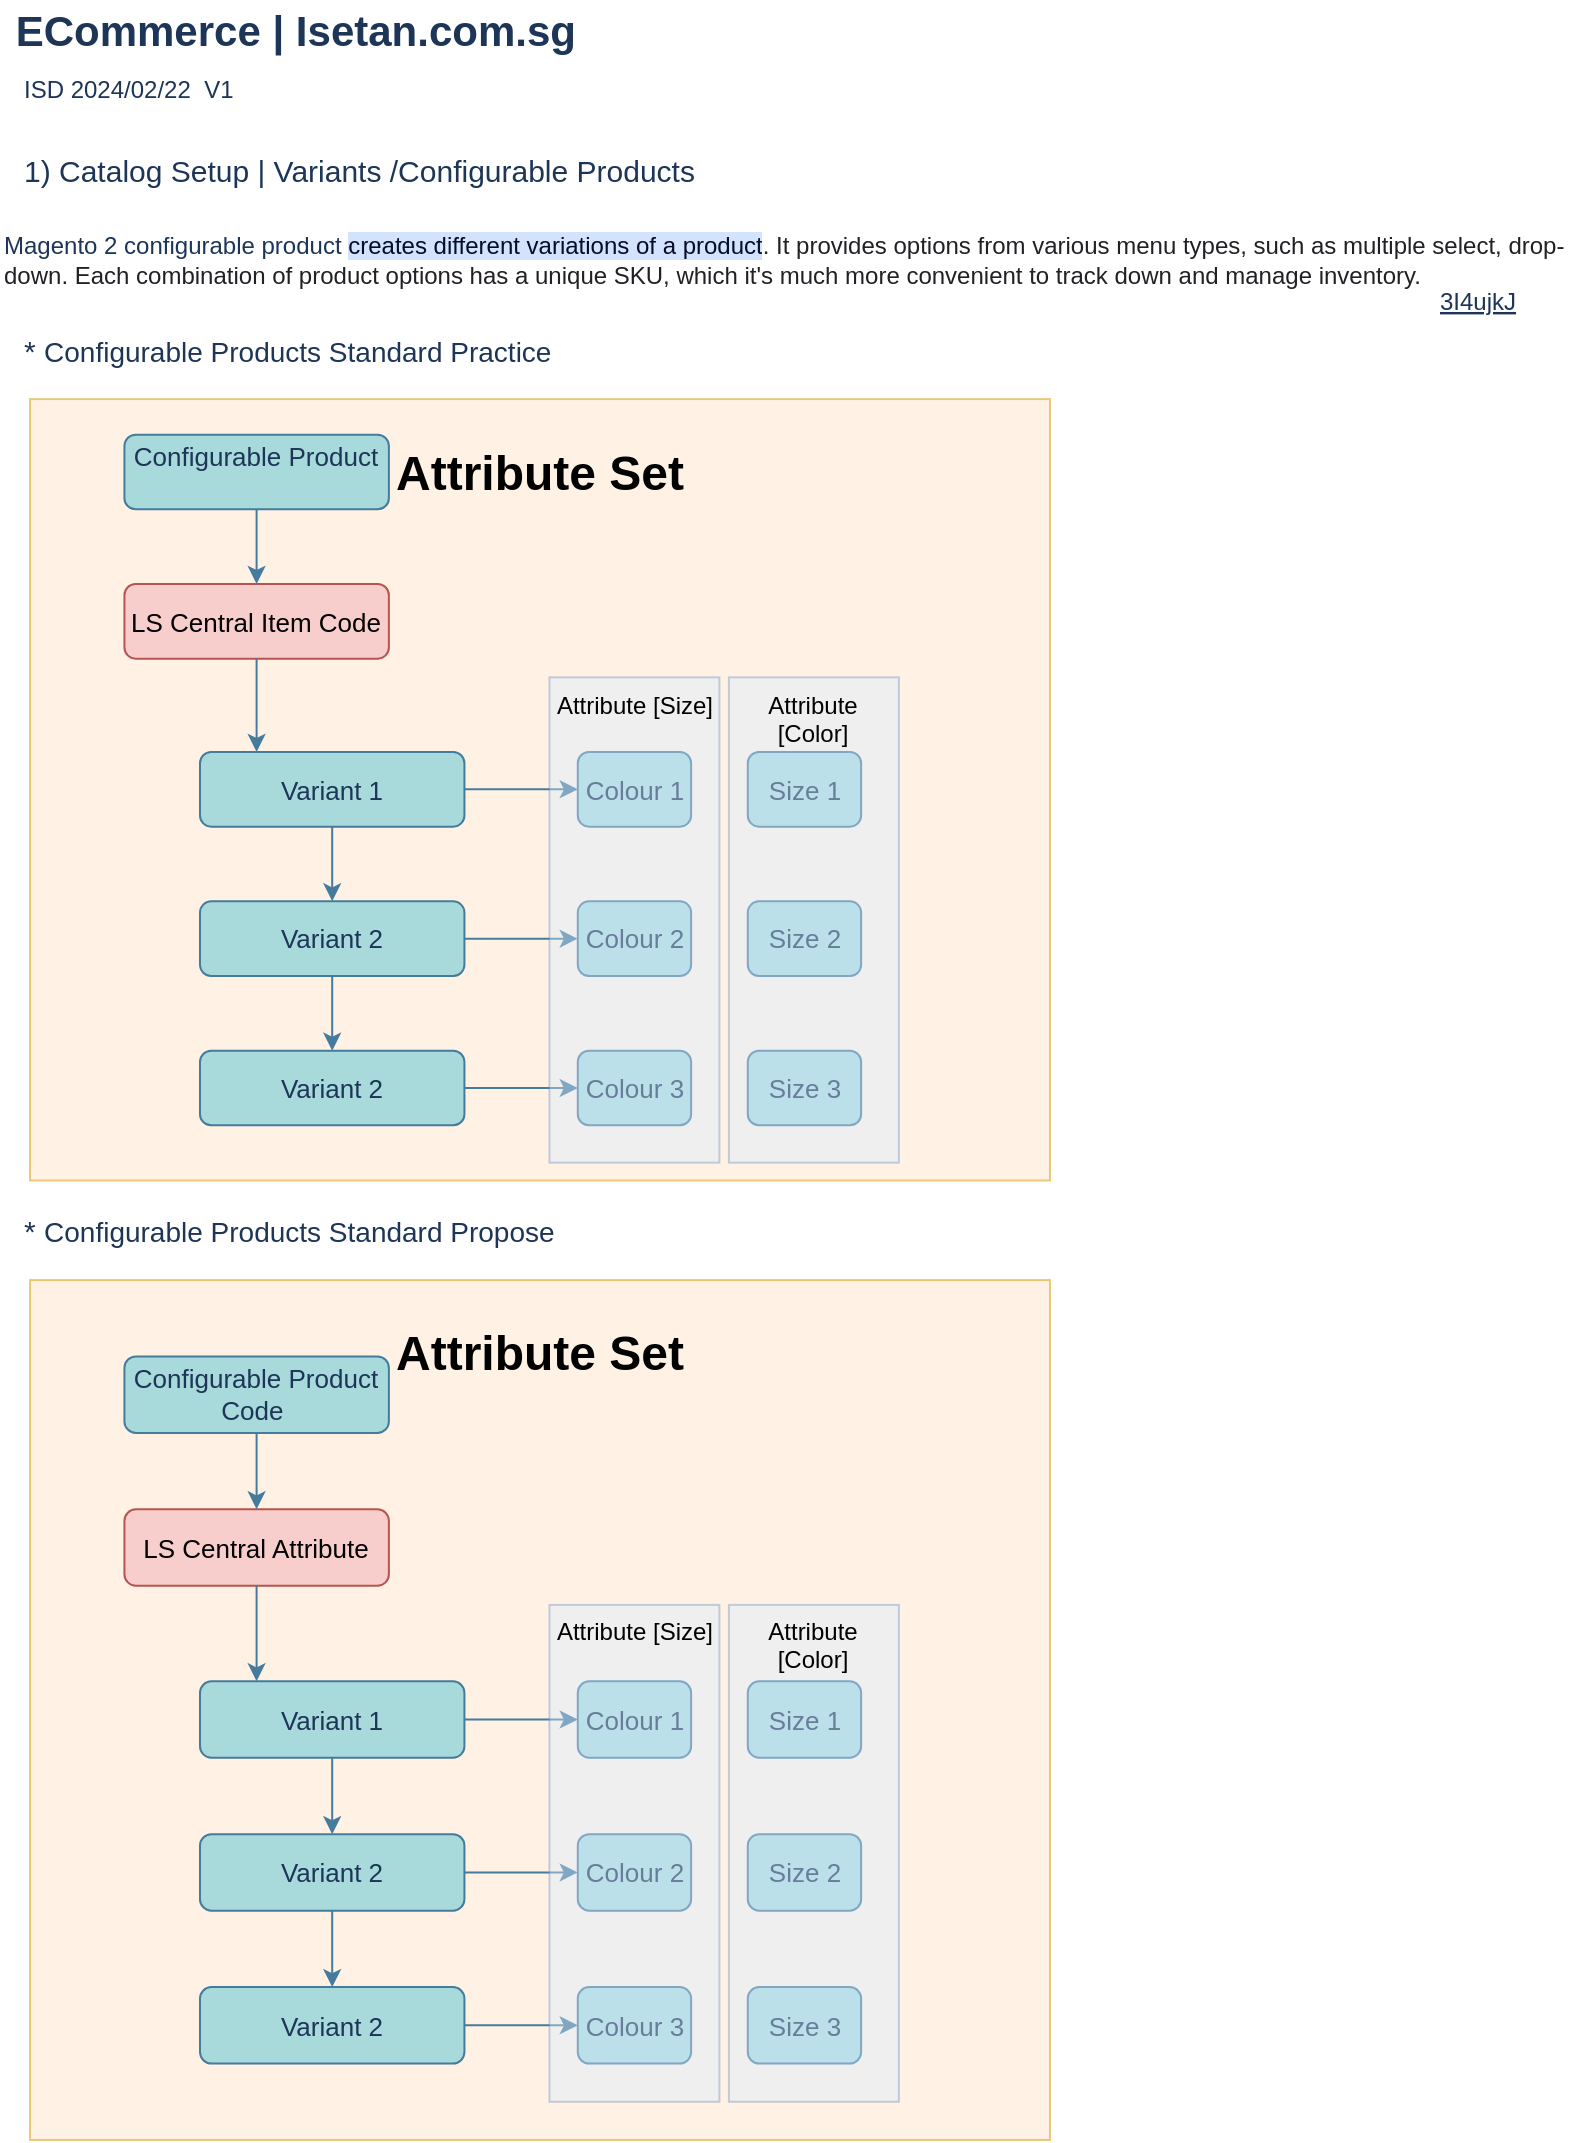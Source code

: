 <mxfile version="23.1.5" type="github">
  <diagram name="Page-1" id="0aZNLkQlluiamU0BQq9j">
    <mxGraphModel dx="1434" dy="772" grid="1" gridSize="10" guides="1" tooltips="1" connect="1" arrows="1" fold="1" page="1" pageScale="1" pageWidth="850" pageHeight="1100" math="0" shadow="0">
      <root>
        <mxCell id="0" />
        <mxCell id="1" parent="0" />
        <mxCell id="LMwlObG0JWAQ07UU-c8t-1" value="&amp;nbsp;ECommerce | Isetan.com.sg" style="text;strokeColor=none;align=left;fillColor=none;html=1;verticalAlign=middle;whiteSpace=wrap;rounded=0;fontSize=21;fontStyle=1;labelBackgroundColor=none;fontColor=#1D3557;" vertex="1" parent="1">
          <mxGeometry x="30" y="20" width="540" height="30" as="geometry" />
        </mxCell>
        <mxCell id="LMwlObG0JWAQ07UU-c8t-2" value="1) Catalog Setup | Variants /Configurable Products&amp;nbsp;" style="text;strokeColor=none;align=left;fillColor=none;html=1;verticalAlign=middle;whiteSpace=wrap;rounded=0;fontSize=15;fontStyle=0;labelBackgroundColor=none;fontColor=#1D3557;" vertex="1" parent="1">
          <mxGeometry x="40" y="90" width="490" height="30" as="geometry" />
        </mxCell>
        <mxCell id="LMwlObG0JWAQ07UU-c8t-3" value="ISD 2024/02/22&amp;nbsp; V1" style="text;strokeColor=none;align=left;fillColor=none;html=1;verticalAlign=middle;whiteSpace=wrap;rounded=0;labelBackgroundColor=none;fontColor=#1D3557;" vertex="1" parent="1">
          <mxGeometry x="40" y="50" width="160" height="30" as="geometry" />
        </mxCell>
        <mxCell id="LMwlObG0JWAQ07UU-c8t-4" value="&lt;font style=&quot;font-size: 12px;&quot;&gt;Magento 2 configurable product&amp;nbsp;&lt;span style=&quot;background-color: rgb(211, 227, 253); color: rgb(4, 12, 40); font-family: &amp;quot;Google Sans&amp;quot;, arial, sans-serif;&quot;&gt;creates different variations of a product&lt;/span&gt;&lt;span style=&quot;color: rgb(32, 33, 36); font-family: &amp;quot;Google Sans&amp;quot;, arial, sans-serif; background-color: rgb(255, 255, 255);&quot;&gt;. It provides options from various menu types, such as multiple select, drop-down. Each combination of product options has a unique SKU, which it&#39;s much more convenient to track down and manage inventory.&lt;/span&gt;&lt;/font&gt;" style="text;strokeColor=none;align=left;fillColor=none;html=1;verticalAlign=middle;whiteSpace=wrap;rounded=0;labelBackgroundColor=none;fontColor=#1D3557;" vertex="1" parent="1">
          <mxGeometry x="30" y="120" width="790" height="60" as="geometry" />
        </mxCell>
        <UserObject label="3I4ujkJ" link="https://bit.ly/3I4ujkJ" id="LMwlObG0JWAQ07UU-c8t-7">
          <mxCell style="fontColor=#1D3557;fontStyle=4;rounded=0;overflow=hidden;spacing=10;strokeColor=none;fillColor=none;align=left;labelBackgroundColor=none;" vertex="1" parent="1">
            <mxGeometry x="740" y="150" width="60" height="40" as="geometry" />
          </mxCell>
        </UserObject>
        <mxCell id="LMwlObG0JWAQ07UU-c8t-9" value="&lt;font style=&quot;&quot;&gt;*&amp;nbsp;&lt;/font&gt;&lt;font style=&quot;font-size: 14px;&quot;&gt;Configurable Products Standard Practice&lt;/font&gt;&amp;nbsp;&amp;nbsp;" style="text;strokeColor=none;align=left;fillColor=none;html=1;verticalAlign=middle;whiteSpace=wrap;rounded=0;fontSize=15;fontStyle=0;labelBackgroundColor=none;fontColor=#1D3557;" vertex="1" parent="1">
          <mxGeometry x="40" y="180" width="490" height="30" as="geometry" />
        </mxCell>
        <mxCell id="LMwlObG0JWAQ07UU-c8t-40" value="&lt;font style=&quot;&quot;&gt;*&amp;nbsp;&lt;/font&gt;&lt;font style=&quot;font-size: 14px;&quot;&gt;Configurable Products Standard Propose&lt;/font&gt;&amp;nbsp;&amp;nbsp;" style="text;strokeColor=none;align=left;fillColor=none;html=1;verticalAlign=middle;whiteSpace=wrap;rounded=0;fontSize=15;fontStyle=0;labelBackgroundColor=none;fontColor=#1D3557;" vertex="1" parent="1">
          <mxGeometry x="40" y="620" width="490" height="30" as="geometry" />
        </mxCell>
        <mxCell id="LMwlObG0JWAQ07UU-c8t-41" value="" style="group" vertex="1" connectable="0" parent="1">
          <mxGeometry x="45" y="200" width="510" height="420" as="geometry" />
        </mxCell>
        <mxCell id="LMwlObG0JWAQ07UU-c8t-26" value="&lt;h1&gt;Attribute Set&lt;/h1&gt;" style="rounded=0;whiteSpace=wrap;html=1;strokeColor=#d79b00;fillColor=#ffe6cc;opacity=50;verticalAlign=top;align=center;" vertex="1" parent="LMwlObG0JWAQ07UU-c8t-41">
          <mxGeometry y="19.535" width="510" height="390.698" as="geometry" />
        </mxCell>
        <mxCell id="LMwlObG0JWAQ07UU-c8t-10" value="Configurable Product&lt;div&gt;&lt;br/&gt;&lt;/div&gt;" style="rounded=1;whiteSpace=wrap;html=1;labelBackgroundColor=none;fillColor=#A8DADC;fontColor=#1D3557;fontSize=13;strokeColor=#457B9D;" vertex="1" parent="LMwlObG0JWAQ07UU-c8t-41">
          <mxGeometry x="47.222" y="37.333" width="132.222" height="37.333" as="geometry" />
        </mxCell>
        <mxCell id="LMwlObG0JWAQ07UU-c8t-12" value="LS Central Item Code" style="rounded=1;whiteSpace=wrap;html=1;labelBackgroundColor=none;fillColor=#f8cecc;fontSize=13;strokeColor=#b85450;" vertex="1" parent="LMwlObG0JWAQ07UU-c8t-41">
          <mxGeometry x="47.222" y="112" width="132.222" height="37.333" as="geometry" />
        </mxCell>
        <mxCell id="LMwlObG0JWAQ07UU-c8t-31" value="" style="edgeStyle=orthogonalEdgeStyle;rounded=0;orthogonalLoop=1;jettySize=auto;html=1;strokeColor=#457B9D;fontColor=#1D3557;fillColor=#A8DADC;" edge="1" parent="LMwlObG0JWAQ07UU-c8t-41" source="LMwlObG0JWAQ07UU-c8t-10" target="LMwlObG0JWAQ07UU-c8t-12">
          <mxGeometry relative="1" as="geometry" />
        </mxCell>
        <mxCell id="LMwlObG0JWAQ07UU-c8t-13" value="Variant 1" style="rounded=1;whiteSpace=wrap;html=1;labelBackgroundColor=none;fillColor=#A8DADC;fontColor=#1D3557;fontSize=13;strokeColor=#457B9D;" vertex="1" parent="LMwlObG0JWAQ07UU-c8t-41">
          <mxGeometry x="85" y="196" width="132.222" height="37.333" as="geometry" />
        </mxCell>
        <mxCell id="LMwlObG0JWAQ07UU-c8t-32" value="" style="edgeStyle=orthogonalEdgeStyle;rounded=0;orthogonalLoop=1;jettySize=auto;html=1;strokeColor=#457B9D;fontColor=#1D3557;fillColor=#A8DADC;" edge="1" parent="LMwlObG0JWAQ07UU-c8t-41" source="LMwlObG0JWAQ07UU-c8t-12" target="LMwlObG0JWAQ07UU-c8t-13">
          <mxGeometry relative="1" as="geometry">
            <Array as="points">
              <mxPoint x="113.333" y="186.667" />
              <mxPoint x="113.333" y="186.667" />
            </Array>
          </mxGeometry>
        </mxCell>
        <mxCell id="LMwlObG0JWAQ07UU-c8t-14" value="Variant 2" style="rounded=1;whiteSpace=wrap;html=1;labelBackgroundColor=none;fillColor=#A8DADC;fontColor=#1D3557;fontSize=13;strokeColor=#457B9D;" vertex="1" parent="LMwlObG0JWAQ07UU-c8t-41">
          <mxGeometry x="85" y="270.667" width="132.222" height="37.333" as="geometry" />
        </mxCell>
        <mxCell id="LMwlObG0JWAQ07UU-c8t-36" value="" style="edgeStyle=orthogonalEdgeStyle;rounded=0;orthogonalLoop=1;jettySize=auto;html=1;strokeColor=#457B9D;fontColor=#1D3557;fillColor=#A8DADC;" edge="1" parent="LMwlObG0JWAQ07UU-c8t-41" source="LMwlObG0JWAQ07UU-c8t-13" target="LMwlObG0JWAQ07UU-c8t-14">
          <mxGeometry relative="1" as="geometry" />
        </mxCell>
        <mxCell id="LMwlObG0JWAQ07UU-c8t-15" value="Colour 1" style="rounded=1;whiteSpace=wrap;html=1;labelBackgroundColor=none;fillColor=#A8DADC;fontColor=#1D3557;fontSize=13;strokeColor=#457B9D;" vertex="1" parent="LMwlObG0JWAQ07UU-c8t-41">
          <mxGeometry x="273.889" y="196" width="56.667" height="37.333" as="geometry" />
        </mxCell>
        <mxCell id="LMwlObG0JWAQ07UU-c8t-34" value="" style="edgeStyle=orthogonalEdgeStyle;rounded=0;orthogonalLoop=1;jettySize=auto;html=1;strokeColor=#457B9D;fontColor=#1D3557;fillColor=#A8DADC;" edge="1" parent="LMwlObG0JWAQ07UU-c8t-41" source="LMwlObG0JWAQ07UU-c8t-13" target="LMwlObG0JWAQ07UU-c8t-15">
          <mxGeometry relative="1" as="geometry" />
        </mxCell>
        <mxCell id="LMwlObG0JWAQ07UU-c8t-16" value="Size 1" style="rounded=1;whiteSpace=wrap;html=1;labelBackgroundColor=none;fillColor=#A8DADC;fontColor=#1D3557;fontSize=13;strokeColor=#457B9D;" vertex="1" parent="LMwlObG0JWAQ07UU-c8t-41">
          <mxGeometry x="358.889" y="196" width="56.667" height="37.333" as="geometry" />
        </mxCell>
        <mxCell id="LMwlObG0JWAQ07UU-c8t-17" value="Colour 2" style="rounded=1;whiteSpace=wrap;html=1;labelBackgroundColor=none;fillColor=#A8DADC;fontColor=#1D3557;fontSize=13;strokeColor=#457B9D;" vertex="1" parent="LMwlObG0JWAQ07UU-c8t-41">
          <mxGeometry x="273.889" y="270.667" width="56.667" height="37.333" as="geometry" />
        </mxCell>
        <mxCell id="LMwlObG0JWAQ07UU-c8t-35" value="" style="edgeStyle=orthogonalEdgeStyle;rounded=0;orthogonalLoop=1;jettySize=auto;html=1;strokeColor=#457B9D;fontColor=#1D3557;fillColor=#A8DADC;" edge="1" parent="LMwlObG0JWAQ07UU-c8t-41" source="LMwlObG0JWAQ07UU-c8t-14" target="LMwlObG0JWAQ07UU-c8t-17">
          <mxGeometry relative="1" as="geometry" />
        </mxCell>
        <mxCell id="LMwlObG0JWAQ07UU-c8t-18" value="Size 2" style="rounded=1;whiteSpace=wrap;html=1;labelBackgroundColor=none;fillColor=#A8DADC;fontColor=#1D3557;fontSize=13;strokeColor=#457B9D;" vertex="1" parent="LMwlObG0JWAQ07UU-c8t-41">
          <mxGeometry x="358.889" y="270.667" width="56.667" height="37.333" as="geometry" />
        </mxCell>
        <mxCell id="LMwlObG0JWAQ07UU-c8t-19" value="Variant 2" style="rounded=1;whiteSpace=wrap;html=1;labelBackgroundColor=none;fillColor=#A8DADC;fontColor=#1D3557;fontSize=13;strokeColor=#457B9D;" vertex="1" parent="LMwlObG0JWAQ07UU-c8t-41">
          <mxGeometry x="85" y="345.333" width="132.222" height="37.333" as="geometry" />
        </mxCell>
        <mxCell id="LMwlObG0JWAQ07UU-c8t-37" value="" style="edgeStyle=orthogonalEdgeStyle;rounded=0;orthogonalLoop=1;jettySize=auto;html=1;strokeColor=#457B9D;fontColor=#1D3557;fillColor=#A8DADC;" edge="1" parent="LMwlObG0JWAQ07UU-c8t-41" source="LMwlObG0JWAQ07UU-c8t-14" target="LMwlObG0JWAQ07UU-c8t-19">
          <mxGeometry relative="1" as="geometry" />
        </mxCell>
        <mxCell id="LMwlObG0JWAQ07UU-c8t-20" value="Colour 3" style="rounded=1;whiteSpace=wrap;html=1;labelBackgroundColor=none;fillColor=#A8DADC;fontColor=#1D3557;fontSize=13;strokeColor=#457B9D;" vertex="1" parent="LMwlObG0JWAQ07UU-c8t-41">
          <mxGeometry x="273.889" y="345.333" width="56.667" height="37.333" as="geometry" />
        </mxCell>
        <mxCell id="LMwlObG0JWAQ07UU-c8t-38" value="" style="edgeStyle=orthogonalEdgeStyle;rounded=0;orthogonalLoop=1;jettySize=auto;html=1;strokeColor=#457B9D;fontColor=#1D3557;fillColor=#A8DADC;" edge="1" parent="LMwlObG0JWAQ07UU-c8t-41" source="LMwlObG0JWAQ07UU-c8t-19" target="LMwlObG0JWAQ07UU-c8t-20">
          <mxGeometry relative="1" as="geometry" />
        </mxCell>
        <mxCell id="LMwlObG0JWAQ07UU-c8t-21" value="Size 3" style="rounded=1;whiteSpace=wrap;html=1;labelBackgroundColor=none;fillColor=#A8DADC;fontColor=#1D3557;fontSize=13;strokeColor=#457B9D;" vertex="1" parent="LMwlObG0JWAQ07UU-c8t-41">
          <mxGeometry x="358.889" y="345.333" width="56.667" height="37.333" as="geometry" />
        </mxCell>
        <mxCell id="LMwlObG0JWAQ07UU-c8t-22" value="Attribute [Color]" style="rounded=0;whiteSpace=wrap;html=1;strokeColor=#6c8ebf;fillColor=#dae8fc;opacity=40;align=center;verticalAlign=top;" vertex="1" parent="LMwlObG0JWAQ07UU-c8t-41">
          <mxGeometry x="349.444" y="158.667" width="85" height="242.667" as="geometry" />
        </mxCell>
        <mxCell id="LMwlObG0JWAQ07UU-c8t-23" value="Attribute [Size]" style="rounded=0;whiteSpace=wrap;html=1;strokeColor=#6c8ebf;fillColor=#dae8fc;opacity=40;align=center;verticalAlign=top;" vertex="1" parent="LMwlObG0JWAQ07UU-c8t-41">
          <mxGeometry x="259.722" y="158.667" width="85" height="242.667" as="geometry" />
        </mxCell>
        <mxCell id="LMwlObG0JWAQ07UU-c8t-42" value="" style="group" vertex="1" connectable="0" parent="1">
          <mxGeometry x="45" y="660" width="510" height="430" as="geometry" />
        </mxCell>
        <mxCell id="LMwlObG0JWAQ07UU-c8t-43" value="&lt;h1&gt;Attribute Set&lt;/h1&gt;" style="rounded=0;whiteSpace=wrap;html=1;strokeColor=#d79b00;fillColor=#ffe6cc;opacity=50;verticalAlign=top;align=center;" vertex="1" parent="LMwlObG0JWAQ07UU-c8t-42">
          <mxGeometry width="510" height="430" as="geometry" />
        </mxCell>
        <mxCell id="LMwlObG0JWAQ07UU-c8t-44" value="Configurable Product&lt;br&gt;Code&amp;nbsp;" style="rounded=1;whiteSpace=wrap;html=1;labelBackgroundColor=none;fillColor=#A8DADC;fontColor=#1D3557;fontSize=13;strokeColor=#457B9D;" vertex="1" parent="LMwlObG0JWAQ07UU-c8t-42">
          <mxGeometry x="47.222" y="38.222" width="132.222" height="38.222" as="geometry" />
        </mxCell>
        <mxCell id="LMwlObG0JWAQ07UU-c8t-45" value="LS Central Attribute" style="rounded=1;whiteSpace=wrap;html=1;labelBackgroundColor=none;fillColor=#f8cecc;fontSize=13;strokeColor=#b85450;" vertex="1" parent="LMwlObG0JWAQ07UU-c8t-42">
          <mxGeometry x="47.222" y="114.667" width="132.222" height="38.222" as="geometry" />
        </mxCell>
        <mxCell id="LMwlObG0JWAQ07UU-c8t-46" value="" style="edgeStyle=orthogonalEdgeStyle;rounded=0;orthogonalLoop=1;jettySize=auto;html=1;strokeColor=#457B9D;fontColor=#1D3557;fillColor=#A8DADC;" edge="1" parent="LMwlObG0JWAQ07UU-c8t-42" source="LMwlObG0JWAQ07UU-c8t-44" target="LMwlObG0JWAQ07UU-c8t-45">
          <mxGeometry relative="1" as="geometry" />
        </mxCell>
        <mxCell id="LMwlObG0JWAQ07UU-c8t-47" value="Variant 1" style="rounded=1;whiteSpace=wrap;html=1;labelBackgroundColor=none;fillColor=#A8DADC;fontColor=#1D3557;fontSize=13;strokeColor=#457B9D;" vertex="1" parent="LMwlObG0JWAQ07UU-c8t-42">
          <mxGeometry x="85" y="200.667" width="132.222" height="38.222" as="geometry" />
        </mxCell>
        <mxCell id="LMwlObG0JWAQ07UU-c8t-48" value="" style="edgeStyle=orthogonalEdgeStyle;rounded=0;orthogonalLoop=1;jettySize=auto;html=1;strokeColor=#457B9D;fontColor=#1D3557;fillColor=#A8DADC;" edge="1" parent="LMwlObG0JWAQ07UU-c8t-42" source="LMwlObG0JWAQ07UU-c8t-45" target="LMwlObG0JWAQ07UU-c8t-47">
          <mxGeometry relative="1" as="geometry">
            <Array as="points">
              <mxPoint x="113.333" y="191.111" />
              <mxPoint x="113.333" y="191.111" />
            </Array>
          </mxGeometry>
        </mxCell>
        <mxCell id="LMwlObG0JWAQ07UU-c8t-49" value="Variant 2" style="rounded=1;whiteSpace=wrap;html=1;labelBackgroundColor=none;fillColor=#A8DADC;fontColor=#1D3557;fontSize=13;strokeColor=#457B9D;" vertex="1" parent="LMwlObG0JWAQ07UU-c8t-42">
          <mxGeometry x="85" y="277.111" width="132.222" height="38.222" as="geometry" />
        </mxCell>
        <mxCell id="LMwlObG0JWAQ07UU-c8t-50" value="" style="edgeStyle=orthogonalEdgeStyle;rounded=0;orthogonalLoop=1;jettySize=auto;html=1;strokeColor=#457B9D;fontColor=#1D3557;fillColor=#A8DADC;" edge="1" parent="LMwlObG0JWAQ07UU-c8t-42" source="LMwlObG0JWAQ07UU-c8t-47" target="LMwlObG0JWAQ07UU-c8t-49">
          <mxGeometry relative="1" as="geometry" />
        </mxCell>
        <mxCell id="LMwlObG0JWAQ07UU-c8t-51" value="Colour 1" style="rounded=1;whiteSpace=wrap;html=1;labelBackgroundColor=none;fillColor=#A8DADC;fontColor=#1D3557;fontSize=13;strokeColor=#457B9D;" vertex="1" parent="LMwlObG0JWAQ07UU-c8t-42">
          <mxGeometry x="273.889" y="200.667" width="56.667" height="38.222" as="geometry" />
        </mxCell>
        <mxCell id="LMwlObG0JWAQ07UU-c8t-52" value="" style="edgeStyle=orthogonalEdgeStyle;rounded=0;orthogonalLoop=1;jettySize=auto;html=1;strokeColor=#457B9D;fontColor=#1D3557;fillColor=#A8DADC;" edge="1" parent="LMwlObG0JWAQ07UU-c8t-42" source="LMwlObG0JWAQ07UU-c8t-47" target="LMwlObG0JWAQ07UU-c8t-51">
          <mxGeometry relative="1" as="geometry" />
        </mxCell>
        <mxCell id="LMwlObG0JWAQ07UU-c8t-53" value="Size 1" style="rounded=1;whiteSpace=wrap;html=1;labelBackgroundColor=none;fillColor=#A8DADC;fontColor=#1D3557;fontSize=13;strokeColor=#457B9D;" vertex="1" parent="LMwlObG0JWAQ07UU-c8t-42">
          <mxGeometry x="358.889" y="200.667" width="56.667" height="38.222" as="geometry" />
        </mxCell>
        <mxCell id="LMwlObG0JWAQ07UU-c8t-54" value="Colour 2" style="rounded=1;whiteSpace=wrap;html=1;labelBackgroundColor=none;fillColor=#A8DADC;fontColor=#1D3557;fontSize=13;strokeColor=#457B9D;" vertex="1" parent="LMwlObG0JWAQ07UU-c8t-42">
          <mxGeometry x="273.889" y="277.111" width="56.667" height="38.222" as="geometry" />
        </mxCell>
        <mxCell id="LMwlObG0JWAQ07UU-c8t-55" value="" style="edgeStyle=orthogonalEdgeStyle;rounded=0;orthogonalLoop=1;jettySize=auto;html=1;strokeColor=#457B9D;fontColor=#1D3557;fillColor=#A8DADC;" edge="1" parent="LMwlObG0JWAQ07UU-c8t-42" source="LMwlObG0JWAQ07UU-c8t-49" target="LMwlObG0JWAQ07UU-c8t-54">
          <mxGeometry relative="1" as="geometry" />
        </mxCell>
        <mxCell id="LMwlObG0JWAQ07UU-c8t-56" value="Size 2" style="rounded=1;whiteSpace=wrap;html=1;labelBackgroundColor=none;fillColor=#A8DADC;fontColor=#1D3557;fontSize=13;strokeColor=#457B9D;" vertex="1" parent="LMwlObG0JWAQ07UU-c8t-42">
          <mxGeometry x="358.889" y="277.111" width="56.667" height="38.222" as="geometry" />
        </mxCell>
        <mxCell id="LMwlObG0JWAQ07UU-c8t-57" value="Variant 2" style="rounded=1;whiteSpace=wrap;html=1;labelBackgroundColor=none;fillColor=#A8DADC;fontColor=#1D3557;fontSize=13;strokeColor=#457B9D;" vertex="1" parent="LMwlObG0JWAQ07UU-c8t-42">
          <mxGeometry x="85" y="353.556" width="132.222" height="38.222" as="geometry" />
        </mxCell>
        <mxCell id="LMwlObG0JWAQ07UU-c8t-58" value="" style="edgeStyle=orthogonalEdgeStyle;rounded=0;orthogonalLoop=1;jettySize=auto;html=1;strokeColor=#457B9D;fontColor=#1D3557;fillColor=#A8DADC;" edge="1" parent="LMwlObG0JWAQ07UU-c8t-42" source="LMwlObG0JWAQ07UU-c8t-49" target="LMwlObG0JWAQ07UU-c8t-57">
          <mxGeometry relative="1" as="geometry" />
        </mxCell>
        <mxCell id="LMwlObG0JWAQ07UU-c8t-59" value="Colour 3" style="rounded=1;whiteSpace=wrap;html=1;labelBackgroundColor=none;fillColor=#A8DADC;fontColor=#1D3557;fontSize=13;strokeColor=#457B9D;" vertex="1" parent="LMwlObG0JWAQ07UU-c8t-42">
          <mxGeometry x="273.889" y="353.556" width="56.667" height="38.222" as="geometry" />
        </mxCell>
        <mxCell id="LMwlObG0JWAQ07UU-c8t-60" value="" style="edgeStyle=orthogonalEdgeStyle;rounded=0;orthogonalLoop=1;jettySize=auto;html=1;strokeColor=#457B9D;fontColor=#1D3557;fillColor=#A8DADC;" edge="1" parent="LMwlObG0JWAQ07UU-c8t-42" source="LMwlObG0JWAQ07UU-c8t-57" target="LMwlObG0JWAQ07UU-c8t-59">
          <mxGeometry relative="1" as="geometry" />
        </mxCell>
        <mxCell id="LMwlObG0JWAQ07UU-c8t-61" value="Size 3" style="rounded=1;whiteSpace=wrap;html=1;labelBackgroundColor=none;fillColor=#A8DADC;fontColor=#1D3557;fontSize=13;strokeColor=#457B9D;" vertex="1" parent="LMwlObG0JWAQ07UU-c8t-42">
          <mxGeometry x="358.889" y="353.556" width="56.667" height="38.222" as="geometry" />
        </mxCell>
        <mxCell id="LMwlObG0JWAQ07UU-c8t-62" value="Attribute [Color]" style="rounded=0;whiteSpace=wrap;html=1;strokeColor=#6c8ebf;fillColor=#dae8fc;opacity=40;align=center;verticalAlign=top;" vertex="1" parent="LMwlObG0JWAQ07UU-c8t-42">
          <mxGeometry x="349.444" y="162.444" width="85" height="248.444" as="geometry" />
        </mxCell>
        <mxCell id="LMwlObG0JWAQ07UU-c8t-63" value="Attribute [Size]" style="rounded=0;whiteSpace=wrap;html=1;strokeColor=#6c8ebf;fillColor=#dae8fc;opacity=40;align=center;verticalAlign=top;" vertex="1" parent="LMwlObG0JWAQ07UU-c8t-42">
          <mxGeometry x="259.722" y="162.444" width="85" height="248.444" as="geometry" />
        </mxCell>
      </root>
    </mxGraphModel>
  </diagram>
</mxfile>
